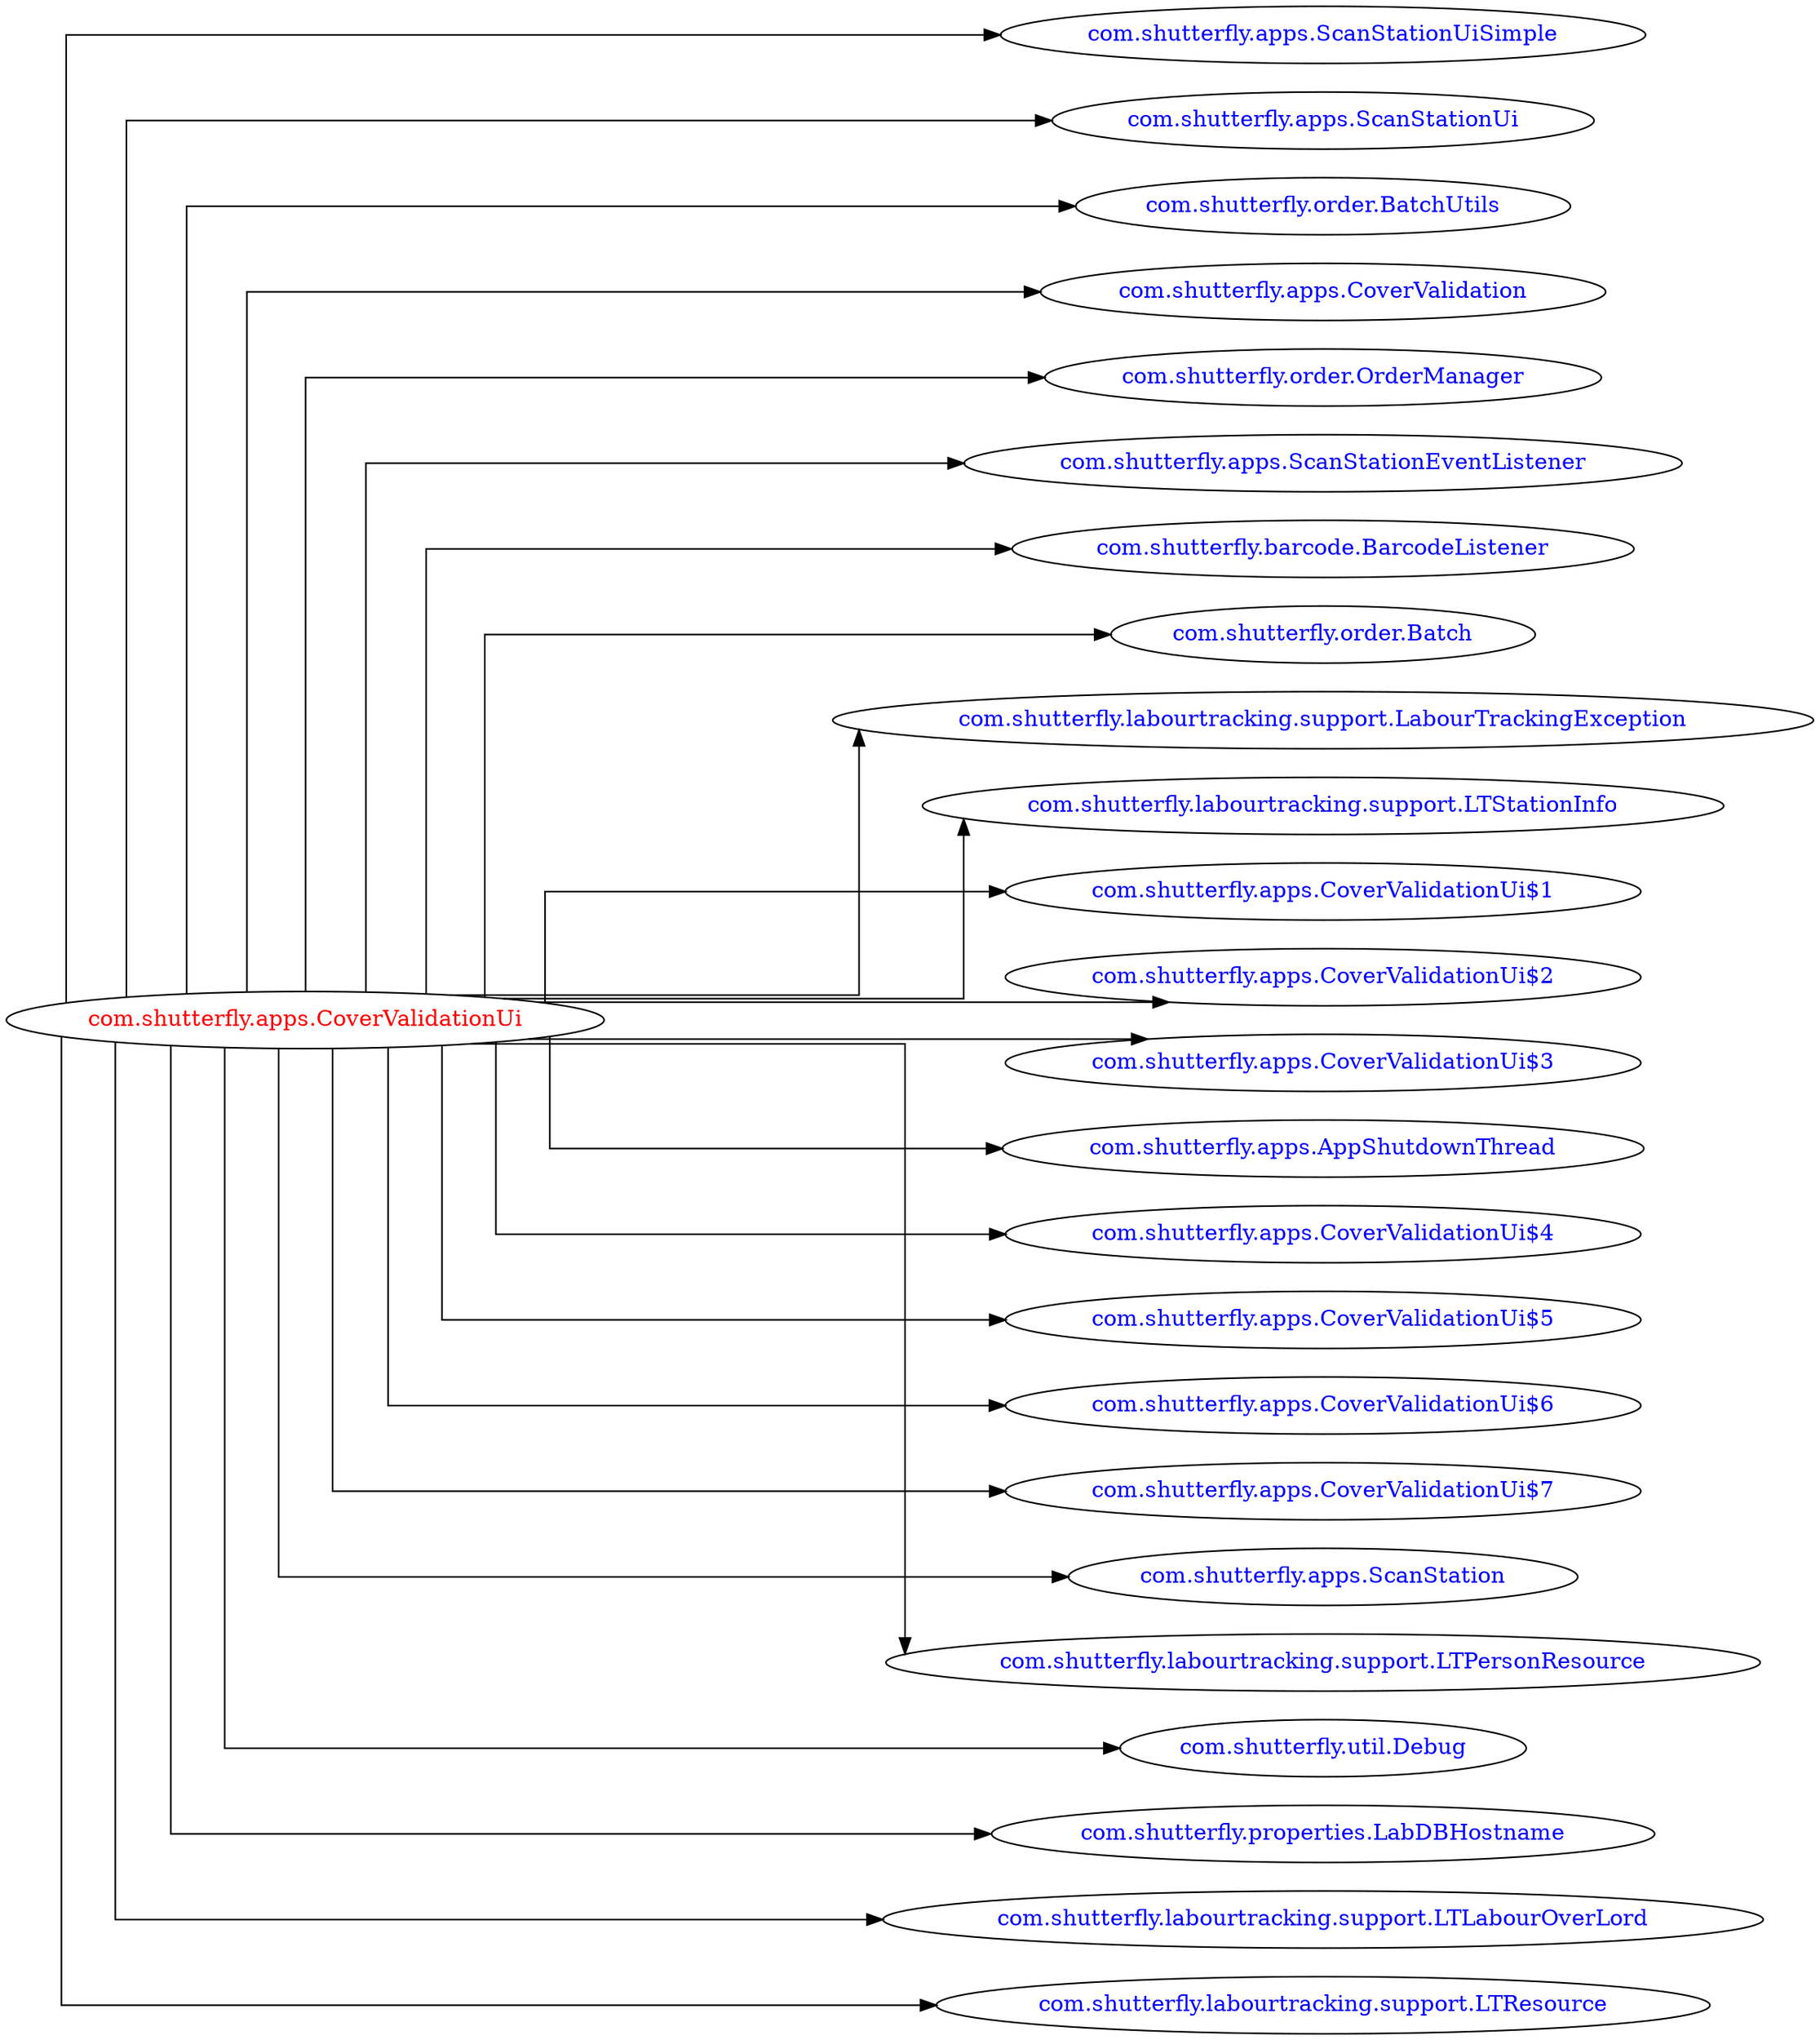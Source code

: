 digraph dependencyGraph {
 concentrate=true;
 ranksep="2.0";
 rankdir="LR"; 
 splines="ortho";
"com.shutterfly.apps.CoverValidationUi" [fontcolor="red"];
"com.shutterfly.apps.ScanStationUiSimple" [ fontcolor="blue" ];
"com.shutterfly.apps.CoverValidationUi"->"com.shutterfly.apps.ScanStationUiSimple";
"com.shutterfly.apps.ScanStationUi" [ fontcolor="blue" ];
"com.shutterfly.apps.CoverValidationUi"->"com.shutterfly.apps.ScanStationUi";
"com.shutterfly.order.BatchUtils" [ fontcolor="blue" ];
"com.shutterfly.apps.CoverValidationUi"->"com.shutterfly.order.BatchUtils";
"com.shutterfly.apps.CoverValidation" [ fontcolor="blue" ];
"com.shutterfly.apps.CoverValidationUi"->"com.shutterfly.apps.CoverValidation";
"com.shutterfly.order.OrderManager" [ fontcolor="blue" ];
"com.shutterfly.apps.CoverValidationUi"->"com.shutterfly.order.OrderManager";
"com.shutterfly.apps.ScanStationEventListener" [ fontcolor="blue" ];
"com.shutterfly.apps.CoverValidationUi"->"com.shutterfly.apps.ScanStationEventListener";
"com.shutterfly.barcode.BarcodeListener" [ fontcolor="blue" ];
"com.shutterfly.apps.CoverValidationUi"->"com.shutterfly.barcode.BarcodeListener";
"com.shutterfly.order.Batch" [ fontcolor="blue" ];
"com.shutterfly.apps.CoverValidationUi"->"com.shutterfly.order.Batch";
"com.shutterfly.labourtracking.support.LabourTrackingException" [ fontcolor="blue" ];
"com.shutterfly.apps.CoverValidationUi"->"com.shutterfly.labourtracking.support.LabourTrackingException";
"com.shutterfly.labourtracking.support.LTStationInfo" [ fontcolor="blue" ];
"com.shutterfly.apps.CoverValidationUi"->"com.shutterfly.labourtracking.support.LTStationInfo";
"com.shutterfly.apps.CoverValidationUi$1" [ fontcolor="blue" ];
"com.shutterfly.apps.CoverValidationUi"->"com.shutterfly.apps.CoverValidationUi$1";
"com.shutterfly.apps.CoverValidationUi$2" [ fontcolor="blue" ];
"com.shutterfly.apps.CoverValidationUi"->"com.shutterfly.apps.CoverValidationUi$2";
"com.shutterfly.apps.CoverValidationUi$3" [ fontcolor="blue" ];
"com.shutterfly.apps.CoverValidationUi"->"com.shutterfly.apps.CoverValidationUi$3";
"com.shutterfly.apps.AppShutdownThread" [ fontcolor="blue" ];
"com.shutterfly.apps.CoverValidationUi"->"com.shutterfly.apps.AppShutdownThread";
"com.shutterfly.apps.CoverValidationUi$4" [ fontcolor="blue" ];
"com.shutterfly.apps.CoverValidationUi"->"com.shutterfly.apps.CoverValidationUi$4";
"com.shutterfly.apps.CoverValidationUi$5" [ fontcolor="blue" ];
"com.shutterfly.apps.CoverValidationUi"->"com.shutterfly.apps.CoverValidationUi$5";
"com.shutterfly.apps.CoverValidationUi$6" [ fontcolor="blue" ];
"com.shutterfly.apps.CoverValidationUi"->"com.shutterfly.apps.CoverValidationUi$6";
"com.shutterfly.apps.CoverValidationUi$7" [ fontcolor="blue" ];
"com.shutterfly.apps.CoverValidationUi"->"com.shutterfly.apps.CoverValidationUi$7";
"com.shutterfly.apps.ScanStation" [ fontcolor="blue" ];
"com.shutterfly.apps.CoverValidationUi"->"com.shutterfly.apps.ScanStation";
"com.shutterfly.labourtracking.support.LTPersonResource" [ fontcolor="blue" ];
"com.shutterfly.apps.CoverValidationUi"->"com.shutterfly.labourtracking.support.LTPersonResource";
"com.shutterfly.util.Debug" [ fontcolor="blue" ];
"com.shutterfly.apps.CoverValidationUi"->"com.shutterfly.util.Debug";
"com.shutterfly.properties.LabDBHostname" [ fontcolor="blue" ];
"com.shutterfly.apps.CoverValidationUi"->"com.shutterfly.properties.LabDBHostname";
"com.shutterfly.labourtracking.support.LTLabourOverLord" [ fontcolor="blue" ];
"com.shutterfly.apps.CoverValidationUi"->"com.shutterfly.labourtracking.support.LTLabourOverLord";
"com.shutterfly.labourtracking.support.LTResource" [ fontcolor="blue" ];
"com.shutterfly.apps.CoverValidationUi"->"com.shutterfly.labourtracking.support.LTResource";
}